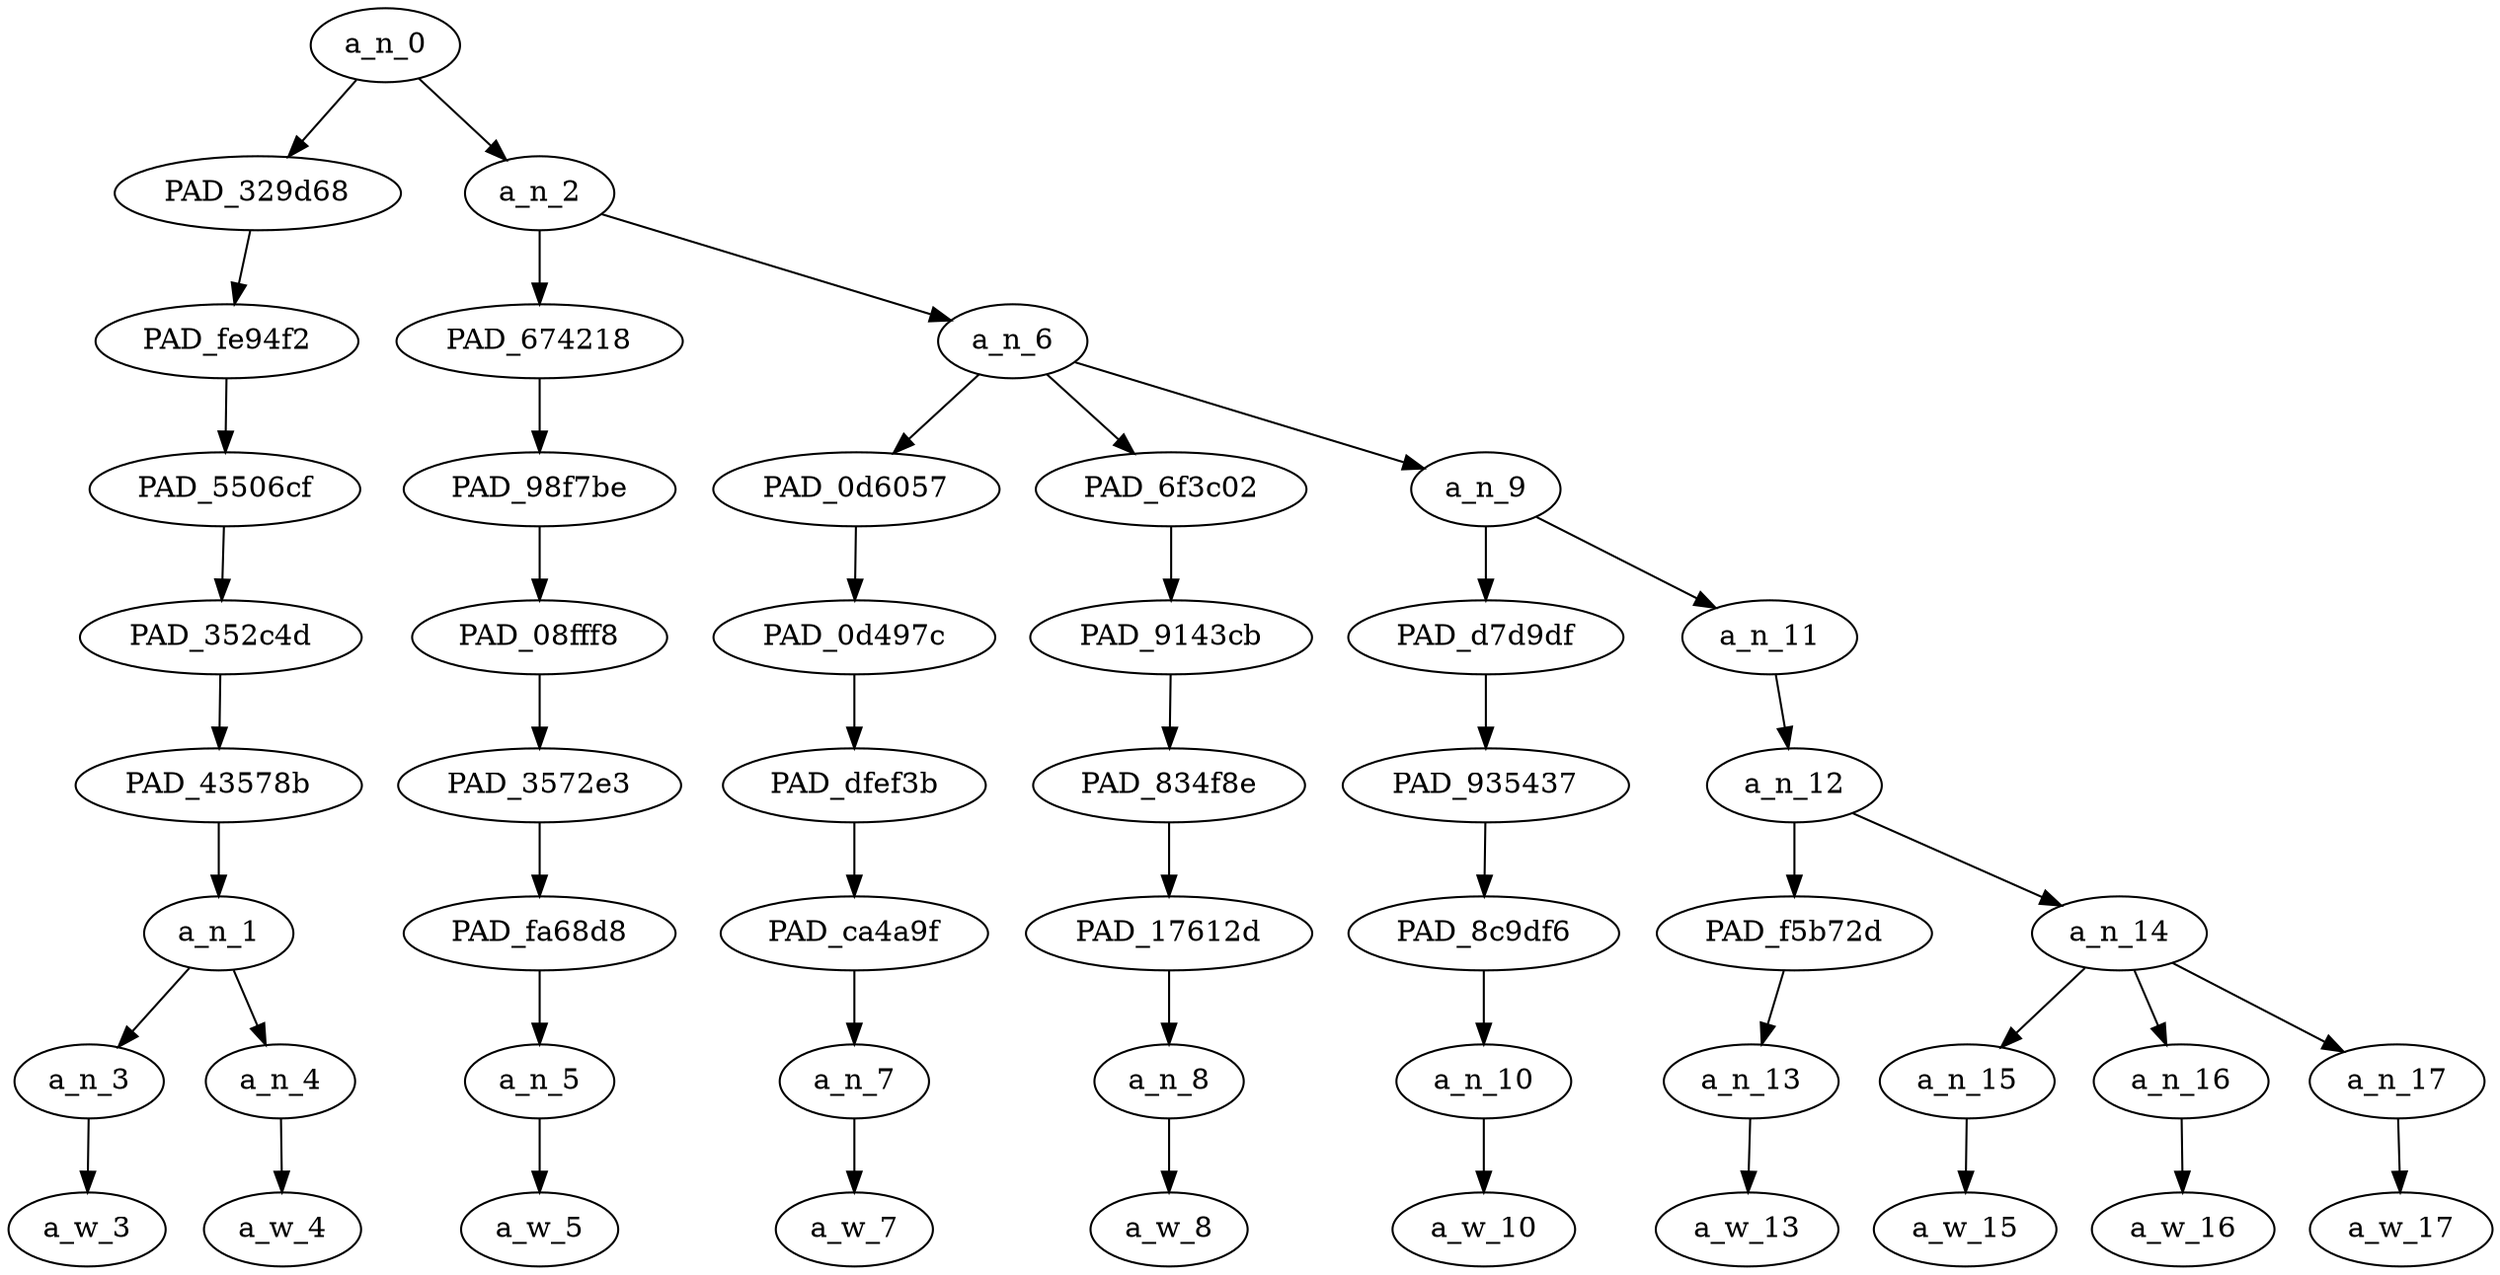 strict digraph "" {
	a_n_0	[div_dir=1,
		index=0,
		level=8,
		pos="1.8333333333333333,8!",
		text_span="[0, 1, 2, 3, 4, 5, 6, 7, 8, 9]",
		value=1.00000001];
	PAD_329d68	[div_dir=-1,
		index=0,
		level=7,
		pos="0.5,7!",
		text_span="[0, 1]",
		value=0.26439556];
	a_n_0 -> PAD_329d68;
	a_n_2	[div_dir=1,
		index=1,
		level=7,
		pos="3.1666666666666665,7!",
		text_span="[2, 3, 4, 5, 6, 7, 8, 9]",
		value=0.73509729];
	a_n_0 -> a_n_2;
	PAD_fe94f2	[div_dir=-1,
		index=0,
		level=6,
		pos="0.5,6!",
		text_span="[0, 1]",
		value=0.26439556];
	PAD_329d68 -> PAD_fe94f2;
	PAD_5506cf	[div_dir=-1,
		index=0,
		level=5,
		pos="0.5,5!",
		text_span="[0, 1]",
		value=0.26439556];
	PAD_fe94f2 -> PAD_5506cf;
	PAD_352c4d	[div_dir=-1,
		index=0,
		level=4,
		pos="0.5,4!",
		text_span="[0, 1]",
		value=0.26439556];
	PAD_5506cf -> PAD_352c4d;
	PAD_43578b	[div_dir=-1,
		index=0,
		level=3,
		pos="0.5,3!",
		text_span="[0, 1]",
		value=0.26439556];
	PAD_352c4d -> PAD_43578b;
	a_n_1	[div_dir=-1,
		index=0,
		level=2,
		pos="0.5,2!",
		text_span="[0, 1]",
		value=0.26439556];
	PAD_43578b -> a_n_1;
	a_n_3	[div_dir=-1,
		index=0,
		level=1,
		pos="0.0,1!",
		text_span="[0]",
		value=0.14848732];
	a_n_1 -> a_n_3;
	a_n_4	[div_dir=1,
		index=1,
		level=1,
		pos="1.0,1!",
		text_span="[1]",
		value=0.11534731];
	a_n_1 -> a_n_4;
	a_w_3	[div_dir=0,
		index=0,
		level=0,
		pos="0,0!",
		text_span="[0]",
		value=white];
	a_n_3 -> a_w_3;
	a_w_4	[div_dir=0,
		index=1,
		level=0,
		pos="1,0!",
		text_span="[1]",
		value=people];
	a_n_4 -> a_w_4;
	PAD_674218	[div_dir=1,
		index=1,
		level=6,
		pos="2.0,6!",
		text_span="[2]",
		value=0.07733260];
	a_n_2 -> PAD_674218;
	a_n_6	[div_dir=1,
		index=2,
		level=6,
		pos="4.333333333333333,6!",
		text_span="[3, 4, 5, 6, 7, 8, 9]",
		value=0.65691868];
	a_n_2 -> a_n_6;
	PAD_98f7be	[div_dir=1,
		index=1,
		level=5,
		pos="2.0,5!",
		text_span="[2]",
		value=0.07733260];
	PAD_674218 -> PAD_98f7be;
	PAD_08fff8	[div_dir=1,
		index=1,
		level=4,
		pos="2.0,4!",
		text_span="[2]",
		value=0.07733260];
	PAD_98f7be -> PAD_08fff8;
	PAD_3572e3	[div_dir=1,
		index=1,
		level=3,
		pos="2.0,3!",
		text_span="[2]",
		value=0.07733260];
	PAD_08fff8 -> PAD_3572e3;
	PAD_fa68d8	[div_dir=1,
		index=1,
		level=2,
		pos="2.0,2!",
		text_span="[2]",
		value=0.07733260];
	PAD_3572e3 -> PAD_fa68d8;
	a_n_5	[div_dir=1,
		index=2,
		level=1,
		pos="2.0,1!",
		text_span="[2]",
		value=0.07733260];
	PAD_fa68d8 -> a_n_5;
	a_w_5	[div_dir=0,
		index=2,
		level=0,
		pos="2,0!",
		text_span="[2]",
		value=getting];
	a_n_5 -> a_w_5;
	PAD_0d6057	[div_dir=-1,
		index=2,
		level=5,
		pos="3.0,5!",
		text_span="[3]",
		value=0.07604837];
	a_n_6 -> PAD_0d6057;
	PAD_6f3c02	[div_dir=-1,
		index=3,
		level=5,
		pos="4.0,5!",
		text_span="[4]",
		value=0.08346954];
	a_n_6 -> PAD_6f3c02;
	a_n_9	[div_dir=1,
		index=4,
		level=5,
		pos="6.0,5!",
		text_span="[5, 6, 7, 8, 9]",
		value=0.49655583];
	a_n_6 -> a_n_9;
	PAD_0d497c	[div_dir=-1,
		index=2,
		level=4,
		pos="3.0,4!",
		text_span="[3]",
		value=0.07604837];
	PAD_0d6057 -> PAD_0d497c;
	PAD_dfef3b	[div_dir=-1,
		index=2,
		level=3,
		pos="3.0,3!",
		text_span="[3]",
		value=0.07604837];
	PAD_0d497c -> PAD_dfef3b;
	PAD_ca4a9f	[div_dir=-1,
		index=2,
		level=2,
		pos="3.0,2!",
		text_span="[3]",
		value=0.07604837];
	PAD_dfef3b -> PAD_ca4a9f;
	a_n_7	[div_dir=-1,
		index=3,
		level=1,
		pos="3.0,1!",
		text_span="[3]",
		value=0.07604837];
	PAD_ca4a9f -> a_n_7;
	a_w_7	[div_dir=0,
		index=3,
		level=0,
		pos="3,0!",
		text_span="[3]",
		value=too];
	a_n_7 -> a_w_7;
	PAD_9143cb	[div_dir=-1,
		index=3,
		level=4,
		pos="4.0,4!",
		text_span="[4]",
		value=0.08346954];
	PAD_6f3c02 -> PAD_9143cb;
	PAD_834f8e	[div_dir=-1,
		index=3,
		level=3,
		pos="4.0,3!",
		text_span="[4]",
		value=0.08346954];
	PAD_9143cb -> PAD_834f8e;
	PAD_17612d	[div_dir=-1,
		index=3,
		level=2,
		pos="4.0,2!",
		text_span="[4]",
		value=0.08346954];
	PAD_834f8e -> PAD_17612d;
	a_n_8	[div_dir=-1,
		index=4,
		level=1,
		pos="4.0,1!",
		text_span="[4]",
		value=0.08346954];
	PAD_17612d -> a_n_8;
	a_w_8	[div_dir=0,
		index=4,
		level=0,
		pos="4,0!",
		text_span="[4]",
		value=comfortable];
	a_n_8 -> a_w_8;
	PAD_d7d9df	[div_dir=1,
		index=4,
		level=4,
		pos="5.0,4!",
		text_span="[5]",
		value=0.05947428];
	a_n_9 -> PAD_d7d9df;
	a_n_11	[div_dir=1,
		index=5,
		level=4,
		pos="7.0,4!",
		text_span="[6, 7, 8, 9]",
		value=0.43587801];
	a_n_9 -> a_n_11;
	PAD_935437	[div_dir=1,
		index=4,
		level=3,
		pos="5.0,3!",
		text_span="[5]",
		value=0.05947428];
	PAD_d7d9df -> PAD_935437;
	PAD_8c9df6	[div_dir=1,
		index=4,
		level=2,
		pos="5.0,2!",
		text_span="[5]",
		value=0.05947428];
	PAD_935437 -> PAD_8c9df6;
	a_n_10	[div_dir=1,
		index=5,
		level=1,
		pos="5.0,1!",
		text_span="[5]",
		value=0.05947428];
	PAD_8c9df6 -> a_n_10;
	a_w_10	[div_dir=0,
		index=5,
		level=0,
		pos="5,0!",
		text_span="[5]",
		value=with];
	a_n_10 -> a_w_10;
	a_n_12	[div_dir=1,
		index=5,
		level=3,
		pos="7.0,3!",
		text_span="[6, 7, 8, 9]",
		value=0.43460334];
	a_n_11 -> a_n_12;
	PAD_f5b72d	[div_dir=1,
		index=5,
		level=2,
		pos="6.0,2!",
		text_span="[6]",
		value=0.08347105];
	a_n_12 -> PAD_f5b72d;
	a_n_14	[div_dir=1,
		index=6,
		level=2,
		pos="8.0,2!",
		text_span="[7, 8, 9]",
		value=0.34985762];
	a_n_12 -> a_n_14;
	a_n_13	[div_dir=1,
		index=6,
		level=1,
		pos="6.0,1!",
		text_span="[6]",
		value=0.08347105];
	PAD_f5b72d -> a_n_13;
	a_w_13	[div_dir=0,
		index=6,
		level=0,
		pos="6,0!",
		text_span="[6]",
		value=using];
	a_n_13 -> a_w_13;
	a_n_15	[div_dir=1,
		index=7,
		level=1,
		pos="7.0,1!",
		text_span="[7]",
		value=0.08010784];
	a_n_14 -> a_n_15;
	a_n_16	[div_dir=-1,
		index=8,
		level=1,
		pos="8.0,1!",
		text_span="[8]",
		value=0.10768175];
	a_n_14 -> a_n_16;
	a_n_17	[div_dir=1,
		index=9,
		level=1,
		pos="9.0,1!",
		text_span="[9]",
		value=0.16106131];
	a_n_14 -> a_n_17;
	a_w_15	[div_dir=0,
		index=7,
		level=0,
		pos="7,0!",
		text_span="[7]",
		value=the];
	a_n_15 -> a_w_15;
	a_w_16	[div_dir=0,
		index=8,
		level=0,
		pos="8,0!",
		text_span="[8]",
		value=word];
	a_n_16 -> a_w_16;
	a_w_17	[div_dir=0,
		index=9,
		level=0,
		pos="9,0!",
		text_span="[9]",
		value=ghetto];
	a_n_17 -> a_w_17;
}
